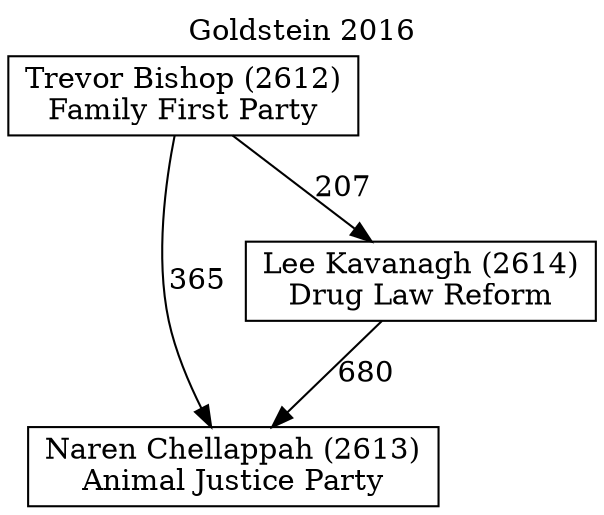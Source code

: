 // House preference flow
digraph "Naren Chellappah (2613)_Goldstein_2016" {
	graph [label="Goldstein 2016" labelloc=t mclimit=10]
	node [shape=box]
	"Naren Chellappah (2613)" [label="Naren Chellappah (2613)
Animal Justice Party"]
	"Lee Kavanagh (2614)" [label="Lee Kavanagh (2614)
Drug Law Reform"]
	"Trevor Bishop (2612)" [label="Trevor Bishop (2612)
Family First Party"]
	"Lee Kavanagh (2614)" -> "Naren Chellappah (2613)" [label=680]
	"Trevor Bishop (2612)" -> "Lee Kavanagh (2614)" [label=207]
	"Trevor Bishop (2612)" -> "Naren Chellappah (2613)" [label=365]
}
